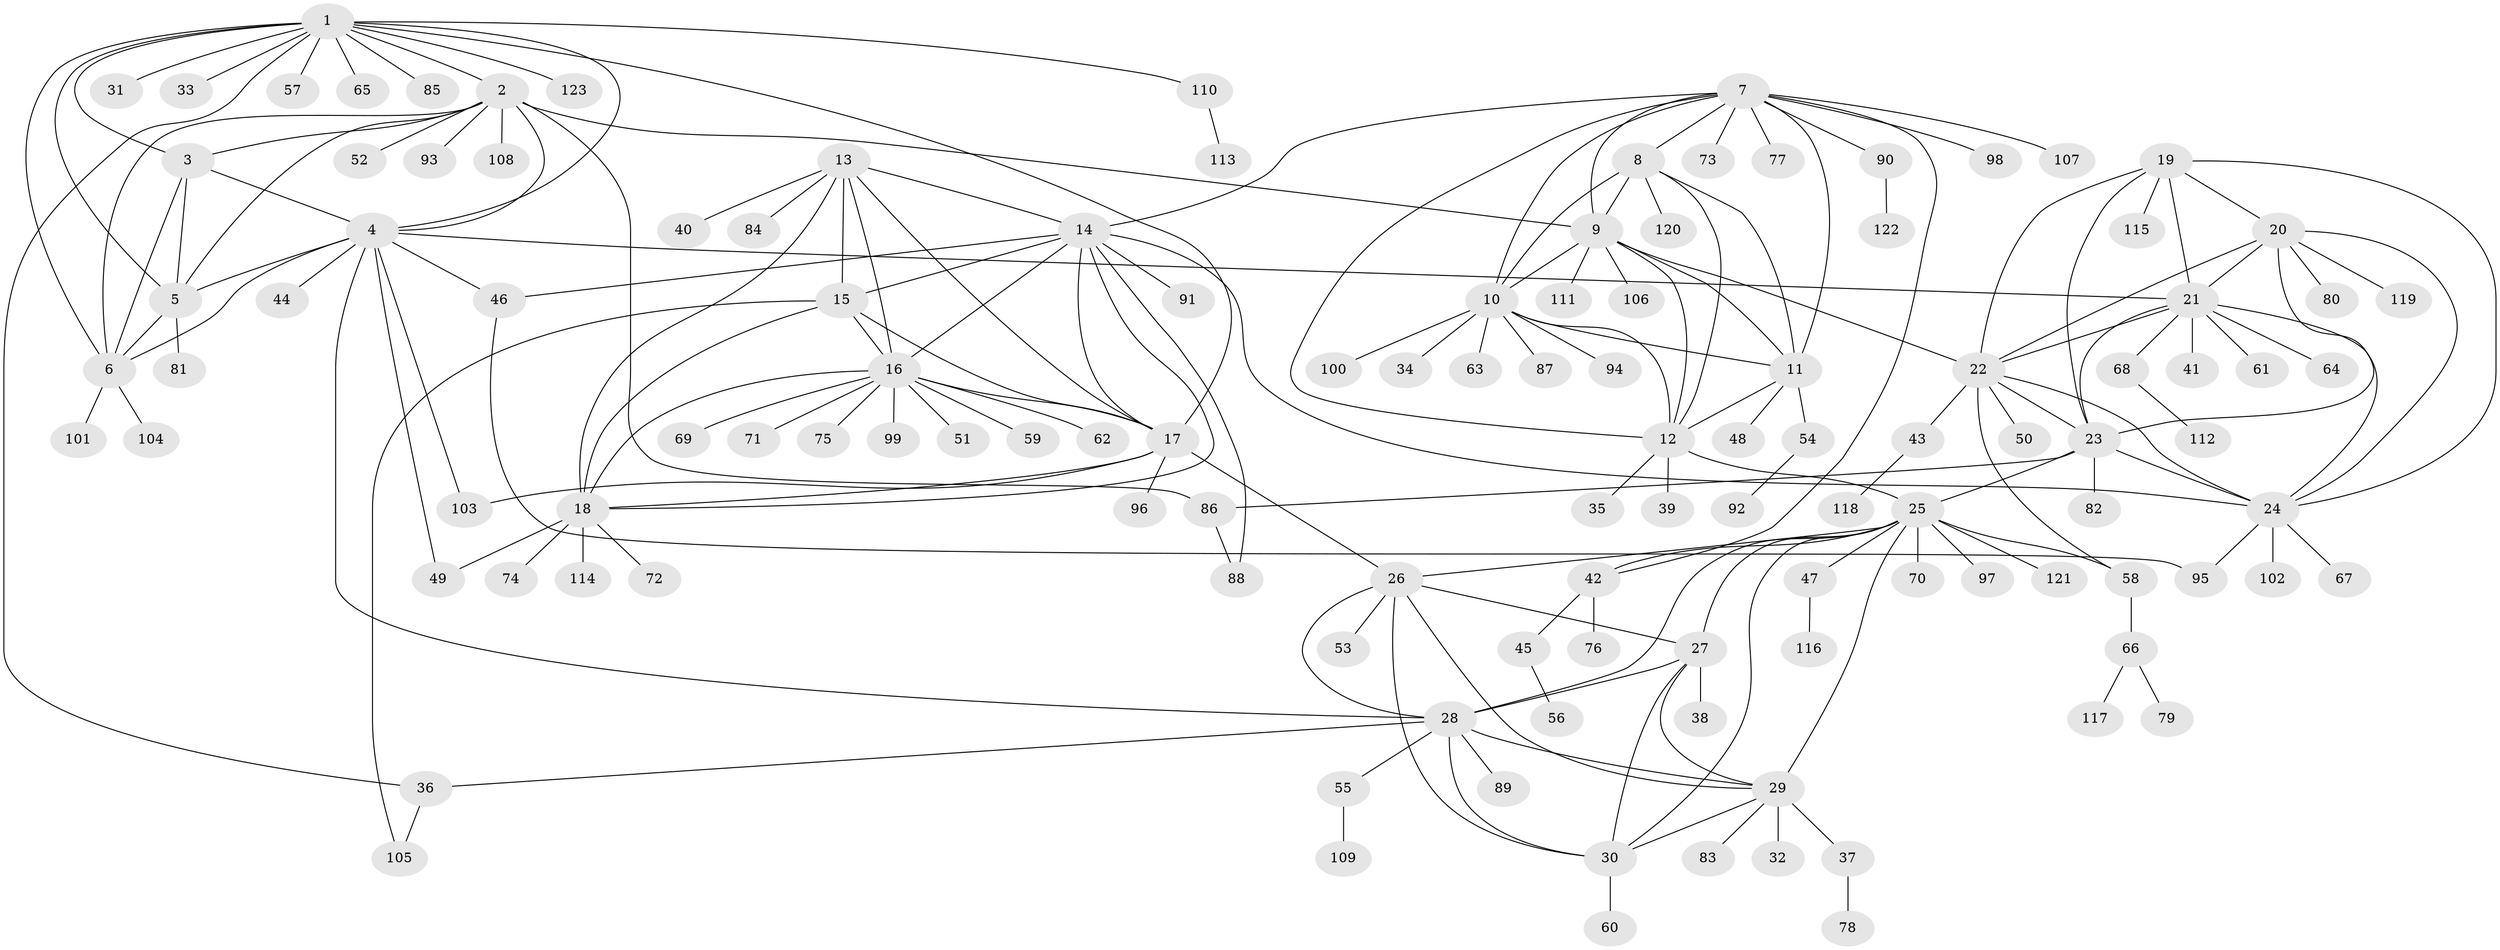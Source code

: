 // coarse degree distribution, {20: 0.01020408163265306, 9: 0.02040816326530612, 5: 0.05102040816326531, 12: 0.01020408163265306, 6: 0.04081632653061224, 10: 0.030612244897959183, 8: 0.02040816326530612, 13: 0.01020408163265306, 3: 0.04081632653061224, 11: 0.02040816326530612, 1: 0.6326530612244898, 2: 0.10204081632653061, 4: 0.01020408163265306}
// Generated by graph-tools (version 1.1) at 2025/24/03/03/25 07:24:17]
// undirected, 123 vertices, 188 edges
graph export_dot {
graph [start="1"]
  node [color=gray90,style=filled];
  1;
  2;
  3;
  4;
  5;
  6;
  7;
  8;
  9;
  10;
  11;
  12;
  13;
  14;
  15;
  16;
  17;
  18;
  19;
  20;
  21;
  22;
  23;
  24;
  25;
  26;
  27;
  28;
  29;
  30;
  31;
  32;
  33;
  34;
  35;
  36;
  37;
  38;
  39;
  40;
  41;
  42;
  43;
  44;
  45;
  46;
  47;
  48;
  49;
  50;
  51;
  52;
  53;
  54;
  55;
  56;
  57;
  58;
  59;
  60;
  61;
  62;
  63;
  64;
  65;
  66;
  67;
  68;
  69;
  70;
  71;
  72;
  73;
  74;
  75;
  76;
  77;
  78;
  79;
  80;
  81;
  82;
  83;
  84;
  85;
  86;
  87;
  88;
  89;
  90;
  91;
  92;
  93;
  94;
  95;
  96;
  97;
  98;
  99;
  100;
  101;
  102;
  103;
  104;
  105;
  106;
  107;
  108;
  109;
  110;
  111;
  112;
  113;
  114;
  115;
  116;
  117;
  118;
  119;
  120;
  121;
  122;
  123;
  1 -- 2;
  1 -- 3;
  1 -- 4;
  1 -- 5;
  1 -- 6;
  1 -- 17;
  1 -- 31;
  1 -- 33;
  1 -- 36;
  1 -- 57;
  1 -- 65;
  1 -- 85;
  1 -- 110;
  1 -- 123;
  2 -- 3;
  2 -- 4;
  2 -- 5;
  2 -- 6;
  2 -- 9;
  2 -- 52;
  2 -- 86;
  2 -- 93;
  2 -- 108;
  3 -- 4;
  3 -- 5;
  3 -- 6;
  4 -- 5;
  4 -- 6;
  4 -- 21;
  4 -- 28;
  4 -- 44;
  4 -- 46;
  4 -- 49;
  4 -- 103;
  5 -- 6;
  5 -- 81;
  6 -- 101;
  6 -- 104;
  7 -- 8;
  7 -- 9;
  7 -- 10;
  7 -- 11;
  7 -- 12;
  7 -- 14;
  7 -- 42;
  7 -- 73;
  7 -- 77;
  7 -- 90;
  7 -- 98;
  7 -- 107;
  8 -- 9;
  8 -- 10;
  8 -- 11;
  8 -- 12;
  8 -- 120;
  9 -- 10;
  9 -- 11;
  9 -- 12;
  9 -- 22;
  9 -- 106;
  9 -- 111;
  10 -- 11;
  10 -- 12;
  10 -- 34;
  10 -- 63;
  10 -- 87;
  10 -- 94;
  10 -- 100;
  11 -- 12;
  11 -- 48;
  11 -- 54;
  12 -- 25;
  12 -- 35;
  12 -- 39;
  13 -- 14;
  13 -- 15;
  13 -- 16;
  13 -- 17;
  13 -- 18;
  13 -- 40;
  13 -- 84;
  14 -- 15;
  14 -- 16;
  14 -- 17;
  14 -- 18;
  14 -- 24;
  14 -- 46;
  14 -- 88;
  14 -- 91;
  15 -- 16;
  15 -- 17;
  15 -- 18;
  15 -- 105;
  16 -- 17;
  16 -- 18;
  16 -- 51;
  16 -- 59;
  16 -- 62;
  16 -- 69;
  16 -- 71;
  16 -- 75;
  16 -- 99;
  17 -- 18;
  17 -- 26;
  17 -- 96;
  17 -- 103;
  18 -- 49;
  18 -- 72;
  18 -- 74;
  18 -- 114;
  19 -- 20;
  19 -- 21;
  19 -- 22;
  19 -- 23;
  19 -- 24;
  19 -- 115;
  20 -- 21;
  20 -- 22;
  20 -- 23;
  20 -- 24;
  20 -- 80;
  20 -- 119;
  21 -- 22;
  21 -- 23;
  21 -- 24;
  21 -- 41;
  21 -- 61;
  21 -- 64;
  21 -- 68;
  22 -- 23;
  22 -- 24;
  22 -- 43;
  22 -- 50;
  22 -- 58;
  23 -- 24;
  23 -- 25;
  23 -- 82;
  23 -- 86;
  24 -- 67;
  24 -- 95;
  24 -- 102;
  25 -- 26;
  25 -- 27;
  25 -- 28;
  25 -- 29;
  25 -- 30;
  25 -- 42;
  25 -- 47;
  25 -- 58;
  25 -- 70;
  25 -- 97;
  25 -- 121;
  26 -- 27;
  26 -- 28;
  26 -- 29;
  26 -- 30;
  26 -- 53;
  27 -- 28;
  27 -- 29;
  27 -- 30;
  27 -- 38;
  28 -- 29;
  28 -- 30;
  28 -- 36;
  28 -- 55;
  28 -- 89;
  29 -- 30;
  29 -- 32;
  29 -- 37;
  29 -- 83;
  30 -- 60;
  36 -- 105;
  37 -- 78;
  42 -- 45;
  42 -- 76;
  43 -- 118;
  45 -- 56;
  46 -- 95;
  47 -- 116;
  54 -- 92;
  55 -- 109;
  58 -- 66;
  66 -- 79;
  66 -- 117;
  68 -- 112;
  86 -- 88;
  90 -- 122;
  110 -- 113;
}
